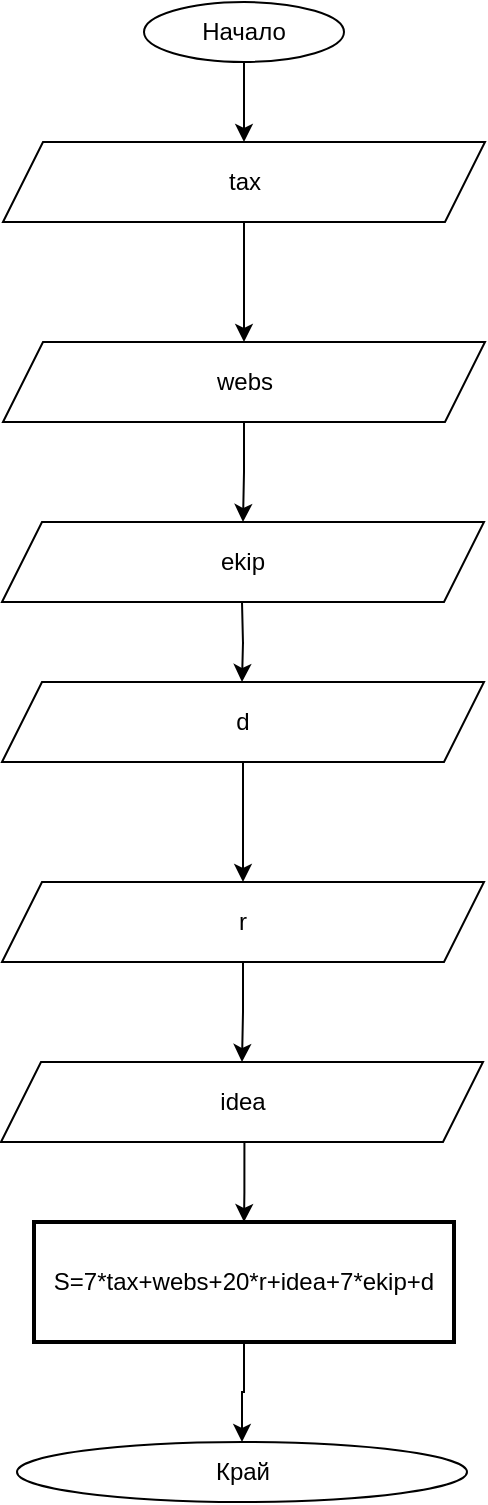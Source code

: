 <mxfile version="20.5.3" type="device"><diagram id="C5RBs43oDa-KdzZeNtuy" name="Page-1"><mxGraphModel dx="1240" dy="703" grid="1" gridSize="10" guides="1" tooltips="1" connect="1" arrows="1" fold="1" page="1" pageScale="1" pageWidth="827" pageHeight="1169" math="0" shadow="0"><root><object label="" tax="WIyWlLk6GJQsqaUBKTNV" id="WIyWlLk6GJQsqaUBKTNV-0"><mxCell/></object><mxCell id="WIyWlLk6GJQsqaUBKTNV-1" parent="WIyWlLk6GJQsqaUBKTNV-0"/><mxCell id="89dGFWUMwtF-Lz44mGeO-0" style="edgeStyle=orthogonalEdgeStyle;rounded=0;orthogonalLoop=1;jettySize=auto;html=1;entryX=0.5;entryY=0;entryDx=0;entryDy=0;" edge="1" parent="WIyWlLk6GJQsqaUBKTNV-1" source="DGMRvlxtUYiuAF3AiIu6-25" target="DGMRvlxtUYiuAF3AiIu6-61"><mxGeometry relative="1" as="geometry"/></mxCell><mxCell id="DGMRvlxtUYiuAF3AiIu6-25" value="S=7*tax+webs+20*r+idea+7*ekip+d" style="whiteSpace=wrap;html=1;strokeWidth=2;" parent="WIyWlLk6GJQsqaUBKTNV-1" vertex="1"><mxGeometry x="309" y="670" width="210" height="60" as="geometry"/></mxCell><mxCell id="DGMRvlxtUYiuAF3AiIu6-37" style="edgeStyle=orthogonalEdgeStyle;rounded=0;orthogonalLoop=1;jettySize=auto;html=1;entryX=0.5;entryY=0;entryDx=0;entryDy=0;" parent="WIyWlLk6GJQsqaUBKTNV-1" source="DGMRvlxtUYiuAF3AiIu6-29" target="DGMRvlxtUYiuAF3AiIu6-36" edge="1"><mxGeometry relative="1" as="geometry"/></mxCell><mxCell id="DGMRvlxtUYiuAF3AiIu6-29" value="Начало" style="ellipse;whiteSpace=wrap;html=1;" parent="WIyWlLk6GJQsqaUBKTNV-1" vertex="1"><mxGeometry x="364" y="60" width="100" height="30" as="geometry"/></mxCell><mxCell id="DGMRvlxtUYiuAF3AiIu6-39" style="edgeStyle=orthogonalEdgeStyle;rounded=0;orthogonalLoop=1;jettySize=auto;html=1;entryX=0.5;entryY=0;entryDx=0;entryDy=0;" parent="WIyWlLk6GJQsqaUBKTNV-1" source="DGMRvlxtUYiuAF3AiIu6-36" target="DGMRvlxtUYiuAF3AiIu6-38" edge="1"><mxGeometry relative="1" as="geometry"><Array as="points"><mxPoint x="414" y="190"/></Array></mxGeometry></mxCell><mxCell id="DGMRvlxtUYiuAF3AiIu6-36" value="tax" style="shape=parallelogram;perimeter=parallelogramPerimeter;whiteSpace=wrap;html=1;fixedSize=1;" parent="WIyWlLk6GJQsqaUBKTNV-1" vertex="1"><mxGeometry x="293.5" y="130" width="241" height="40" as="geometry"/></mxCell><mxCell id="DGMRvlxtUYiuAF3AiIu6-42" style="edgeStyle=orthogonalEdgeStyle;rounded=0;orthogonalLoop=1;jettySize=auto;html=1;entryX=0.5;entryY=0;entryDx=0;entryDy=0;" parent="WIyWlLk6GJQsqaUBKTNV-1" source="DGMRvlxtUYiuAF3AiIu6-38" target="DGMRvlxtUYiuAF3AiIu6-41" edge="1"><mxGeometry relative="1" as="geometry"/></mxCell><mxCell id="DGMRvlxtUYiuAF3AiIu6-38" value="webs" style="shape=parallelogram;perimeter=parallelogramPerimeter;whiteSpace=wrap;html=1;fixedSize=1;" parent="WIyWlLk6GJQsqaUBKTNV-1" vertex="1"><mxGeometry x="293.5" y="230" width="241" height="40" as="geometry"/></mxCell><mxCell id="DGMRvlxtUYiuAF3AiIu6-41" value="ekip" style="shape=parallelogram;perimeter=parallelogramPerimeter;whiteSpace=wrap;html=1;fixedSize=1;" parent="WIyWlLk6GJQsqaUBKTNV-1" vertex="1"><mxGeometry x="293" y="320" width="241" height="40" as="geometry"/></mxCell><mxCell id="DGMRvlxtUYiuAF3AiIu6-43" style="edgeStyle=orthogonalEdgeStyle;rounded=0;orthogonalLoop=1;jettySize=auto;html=1;entryX=0.5;entryY=0;entryDx=0;entryDy=0;" parent="WIyWlLk6GJQsqaUBKTNV-1" source="DGMRvlxtUYiuAF3AiIu6-44" target="DGMRvlxtUYiuAF3AiIu6-46" edge="1"><mxGeometry relative="1" as="geometry"><Array as="points"><mxPoint x="413.5" y="460"/></Array></mxGeometry></mxCell><mxCell id="DGMRvlxtUYiuAF3AiIu6-44" value="d" style="shape=parallelogram;perimeter=parallelogramPerimeter;whiteSpace=wrap;html=1;fixedSize=1;" parent="WIyWlLk6GJQsqaUBKTNV-1" vertex="1"><mxGeometry x="293" y="400" width="241" height="40" as="geometry"/></mxCell><mxCell id="DGMRvlxtUYiuAF3AiIu6-45" style="edgeStyle=orthogonalEdgeStyle;rounded=0;orthogonalLoop=1;jettySize=auto;html=1;entryX=0.5;entryY=0;entryDx=0;entryDy=0;" parent="WIyWlLk6GJQsqaUBKTNV-1" source="DGMRvlxtUYiuAF3AiIu6-46" target="DGMRvlxtUYiuAF3AiIu6-47" edge="1"><mxGeometry relative="1" as="geometry"/></mxCell><mxCell id="DGMRvlxtUYiuAF3AiIu6-46" value="r" style="shape=parallelogram;perimeter=parallelogramPerimeter;whiteSpace=wrap;html=1;fixedSize=1;" parent="WIyWlLk6GJQsqaUBKTNV-1" vertex="1"><mxGeometry x="293" y="500" width="241" height="40" as="geometry"/></mxCell><mxCell id="DGMRvlxtUYiuAF3AiIu6-47" value="idea" style="shape=parallelogram;perimeter=parallelogramPerimeter;whiteSpace=wrap;html=1;fixedSize=1;" parent="WIyWlLk6GJQsqaUBKTNV-1" vertex="1"><mxGeometry x="292.5" y="590" width="241" height="40" as="geometry"/></mxCell><mxCell id="DGMRvlxtUYiuAF3AiIu6-48" style="edgeStyle=orthogonalEdgeStyle;rounded=0;orthogonalLoop=1;jettySize=auto;html=1;entryX=0.5;entryY=0;entryDx=0;entryDy=0;" parent="WIyWlLk6GJQsqaUBKTNV-1" edge="1"><mxGeometry relative="1" as="geometry"><mxPoint x="413" y="360" as="sourcePoint"/><mxPoint x="413" y="400" as="targetPoint"/></mxGeometry></mxCell><mxCell id="DGMRvlxtUYiuAF3AiIu6-55" style="edgeStyle=orthogonalEdgeStyle;rounded=0;orthogonalLoop=1;jettySize=auto;html=1;" parent="WIyWlLk6GJQsqaUBKTNV-1" edge="1"><mxGeometry relative="1" as="geometry"><mxPoint x="414.209" y="630" as="sourcePoint"/><mxPoint x="414" y="670" as="targetPoint"/><Array as="points"><mxPoint x="414.71" y="655"/><mxPoint x="413.71" y="655"/></Array></mxGeometry></mxCell><mxCell id="DGMRvlxtUYiuAF3AiIu6-61" value="Край" style="ellipse;whiteSpace=wrap;html=1;" parent="WIyWlLk6GJQsqaUBKTNV-1" vertex="1"><mxGeometry x="300.5" y="780" width="225" height="30" as="geometry"/></mxCell></root></mxGraphModel></diagram></mxfile>
